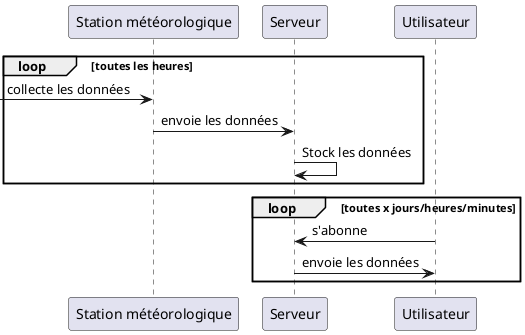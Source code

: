 @startuml
    loop toutes les heures
        [-> "Station météorologique" : collecte les données
        "Station météorologique" -> Serveur : envoie les données
        Serveur  -> Serveur  : Stock les données
    end
    loop toutes x jours/heures/minutes
        "Utilisateur" -> "Serveur" : s'abonne
        "Serveur" -> "Utilisateur" : envoie les données
    end
@enduml